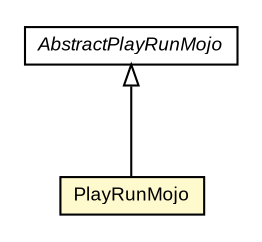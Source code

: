#!/usr/local/bin/dot
#
# Class diagram 
# Generated by UMLGraph version R5_6-24-gf6e263 (http://www.umlgraph.org/)
#

digraph G {
	edge [fontname="arial",fontsize=10,labelfontname="arial",labelfontsize=10];
	node [fontname="arial",fontsize=10,shape=plaintext];
	nodesep=0.25;
	ranksep=0.5;
	// com.google.code.play.PlayRunMojo
	c963 [label=<<table title="com.google.code.play.PlayRunMojo" border="0" cellborder="1" cellspacing="0" cellpadding="2" port="p" bgcolor="lemonChiffon" href="./PlayRunMojo.html">
		<tr><td><table border="0" cellspacing="0" cellpadding="1">
<tr><td align="center" balign="center"> PlayRunMojo </td></tr>
		</table></td></tr>
		</table>>, URL="./PlayRunMojo.html", fontname="arial", fontcolor="black", fontsize=9.0];
	// com.google.code.play.AbstractPlayRunMojo
	c978 [label=<<table title="com.google.code.play.AbstractPlayRunMojo" border="0" cellborder="1" cellspacing="0" cellpadding="2" port="p" href="./AbstractPlayRunMojo.html">
		<tr><td><table border="0" cellspacing="0" cellpadding="1">
<tr><td align="center" balign="center"><font face="arial italic"> AbstractPlayRunMojo </font></td></tr>
		</table></td></tr>
		</table>>, URL="./AbstractPlayRunMojo.html", fontname="arial", fontcolor="black", fontsize=9.0];
	//com.google.code.play.PlayRunMojo extends com.google.code.play.AbstractPlayRunMojo
	c978:p -> c963:p [dir=back,arrowtail=empty];
}

